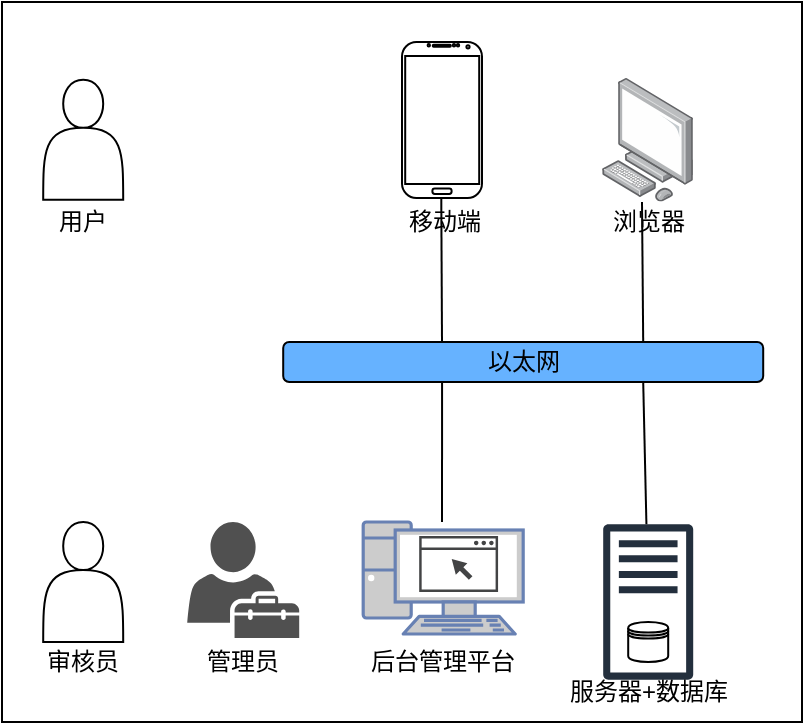<mxfile version="12.2.4" pages="1"><diagram id="JPK3xSyJdkqqFuRVdxUF" name="第 1 页"><mxGraphModel dx="1085" dy="752" grid="1" gridSize="10" guides="1" tooltips="1" connect="1" arrows="1" fold="1" page="1" pageScale="1" pageWidth="1654" pageHeight="1169" math="0" shadow="0"><root><mxCell id="0"/><mxCell id="1" parent="0"/><mxCell id="-D6vZ_c1LeDEMA8SyyxT-34" value="" style="rounded=0;whiteSpace=wrap;html=1;strokeColor=#000000;fillColor=#FFFFFF;" parent="1" vertex="1"><mxGeometry x="20" y="20" width="400" height="360" as="geometry"/></mxCell><mxCell id="-D6vZ_c1LeDEMA8SyyxT-2" value="" style="shape=actor;whiteSpace=wrap;html=1;" parent="1" vertex="1"><mxGeometry x="40.6" y="58.9" width="40" height="60" as="geometry"/></mxCell><mxCell id="-D6vZ_c1LeDEMA8SyyxT-12" value="" style="verticalLabelPosition=bottom;verticalAlign=top;html=1;shadow=0;dashed=0;strokeWidth=1;shape=mxgraph.android.phone2;strokeColor=#000000;aspect=fixed;" parent="1" vertex="1"><mxGeometry x="220" y="40" width="40" height="78" as="geometry"/></mxCell><mxCell id="-D6vZ_c1LeDEMA8SyyxT-16" value="" style="group;aspect=fixed;" parent="1" vertex="1" connectable="0"><mxGeometry x="200.6" y="280" width="80" height="55.99" as="geometry"/></mxCell><mxCell id="-D6vZ_c1LeDEMA8SyyxT-15" value="" style="fontColor=#0066CC;verticalAlign=top;verticalLabelPosition=bottom;labelPosition=center;align=center;html=1;outlineConnect=0;fillColor=#CCCCCC;strokeColor=#6881B3;gradientColor=none;gradientDirection=north;strokeWidth=2;shape=mxgraph.networks.pc;aspect=fixed;" parent="-D6vZ_c1LeDEMA8SyyxT-16" vertex="1"><mxGeometry width="79.995" height="55.99" as="geometry"/></mxCell><mxCell id="-D6vZ_c1LeDEMA8SyyxT-14" value="" style="sketch=0;pointerEvents=1;shadow=0;dashed=0;html=1;strokeColor=none;fillColor=#434445;aspect=fixed;labelPosition=center;verticalLabelPosition=bottom;verticalAlign=top;align=center;outlineConnect=0;shape=mxgraph.vvd.web_browser;" parent="-D6vZ_c1LeDEMA8SyyxT-16" vertex="1"><mxGeometry x="27.997" y="6.999" width="39.438" height="27.995" as="geometry"/></mxCell><mxCell id="-D6vZ_c1LeDEMA8SyyxT-17" value="" style="points=[];aspect=fixed;html=1;align=center;shadow=0;dashed=0;image;image=img/lib/allied_telesis/computer_and_terminals/Personal_Computer.svg;" parent="1" vertex="1"><mxGeometry x="320" y="58" width="45.6" height="61.8" as="geometry"/></mxCell><mxCell id="-D6vZ_c1LeDEMA8SyyxT-18" value="以太网" style="rounded=1;whiteSpace=wrap;html=1;fillColor=#66B2FF;" parent="1" vertex="1"><mxGeometry x="160.6" y="190" width="240" height="20" as="geometry"/></mxCell><mxCell id="-D6vZ_c1LeDEMA8SyyxT-19" value="" style="shape=actor;whiteSpace=wrap;html=1;" parent="1" vertex="1"><mxGeometry x="40.6" y="280" width="40" height="60" as="geometry"/></mxCell><mxCell id="-D6vZ_c1LeDEMA8SyyxT-20" value="" style="sketch=0;pointerEvents=1;shadow=0;dashed=0;html=1;strokeColor=none;fillColor=#505050;labelPosition=center;verticalLabelPosition=bottom;verticalAlign=top;outlineConnect=0;align=center;shape=mxgraph.office.users.tenant_admin;" parent="1" vertex="1"><mxGeometry x="112.6" y="280" width="56" height="58" as="geometry"/></mxCell><mxCell id="-D6vZ_c1LeDEMA8SyyxT-21" value="" style="group" parent="1" vertex="1" connectable="0"><mxGeometry x="320.6" y="280" width="45" height="80" as="geometry"/></mxCell><mxCell id="-D6vZ_c1LeDEMA8SyyxT-10" value="" style="sketch=0;outlineConnect=0;fontColor=#232F3E;gradientColor=none;fillColor=#232F3D;strokeColor=none;dashed=0;verticalLabelPosition=bottom;verticalAlign=top;align=center;html=1;fontSize=12;fontStyle=0;pointerEvents=1;shape=mxgraph.aws4.traditional_server;" parent="-D6vZ_c1LeDEMA8SyyxT-21" vertex="1"><mxGeometry width="45" height="80" as="geometry"/></mxCell><mxCell id="-D6vZ_c1LeDEMA8SyyxT-11" value="" style="shape=datastore;whiteSpace=wrap;html=1;" parent="-D6vZ_c1LeDEMA8SyyxT-21" vertex="1"><mxGeometry x="12.5" y="50" width="20" height="20" as="geometry"/></mxCell><mxCell id="-D6vZ_c1LeDEMA8SyyxT-23" value="" style="endArrow=none;html=1;rounded=0;entryX=0.491;entryY=0.997;entryDx=0;entryDy=0;entryPerimeter=0;" parent="1" target="-D6vZ_c1LeDEMA8SyyxT-12" edge="1"><mxGeometry width="50" height="50" relative="1" as="geometry"><mxPoint x="240" y="190" as="sourcePoint"/><mxPoint x="280" y="150" as="targetPoint"/></mxGeometry></mxCell><mxCell id="-D6vZ_c1LeDEMA8SyyxT-24" value="" style="endArrow=none;html=1;rounded=0;entryX=0.75;entryY=0;entryDx=0;entryDy=0;" parent="1" target="-D6vZ_c1LeDEMA8SyyxT-18" edge="1"><mxGeometry width="50" height="50" relative="1" as="geometry"><mxPoint x="340" y="120" as="sourcePoint"/><mxPoint x="340" y="130" as="targetPoint"/></mxGeometry></mxCell><mxCell id="-D6vZ_c1LeDEMA8SyyxT-25" value="" style="endArrow=none;html=1;rounded=0;entryX=0.75;entryY=1;entryDx=0;entryDy=0;" parent="1" source="-D6vZ_c1LeDEMA8SyyxT-10" target="-D6vZ_c1LeDEMA8SyyxT-18" edge="1"><mxGeometry width="50" height="50" relative="1" as="geometry"><mxPoint x="310" y="290" as="sourcePoint"/><mxPoint x="360" y="240" as="targetPoint"/></mxGeometry></mxCell><mxCell id="-D6vZ_c1LeDEMA8SyyxT-26" value="" style="endArrow=none;html=1;rounded=0;entryX=0.331;entryY=1.005;entryDx=0;entryDy=0;entryPerimeter=0;" parent="1" target="-D6vZ_c1LeDEMA8SyyxT-18" edge="1"><mxGeometry width="50" height="50" relative="1" as="geometry"><mxPoint x="240" y="280" as="sourcePoint"/><mxPoint x="290" y="220" as="targetPoint"/></mxGeometry></mxCell><mxCell id="-D6vZ_c1LeDEMA8SyyxT-27" value="用户" style="text;html=1;align=center;verticalAlign=middle;resizable=0;points=[];autosize=1;strokeColor=none;fillColor=none;" parent="1" vertex="1"><mxGeometry x="35" y="115" width="50" height="30" as="geometry"/></mxCell><mxCell id="-D6vZ_c1LeDEMA8SyyxT-28" value="移动端" style="text;html=1;align=center;verticalAlign=middle;resizable=0;points=[];autosize=1;strokeColor=none;fillColor=none;" parent="1" vertex="1"><mxGeometry x="210.6" y="115" width="60" height="30" as="geometry"/></mxCell><mxCell id="-D6vZ_c1LeDEMA8SyyxT-29" value="浏览器" style="text;html=1;align=center;verticalAlign=middle;resizable=0;points=[];autosize=1;strokeColor=none;fillColor=none;" parent="1" vertex="1"><mxGeometry x="312.8" y="115" width="60" height="30" as="geometry"/></mxCell><mxCell id="-D6vZ_c1LeDEMA8SyyxT-30" value="审核员" style="text;html=1;align=center;verticalAlign=middle;resizable=0;points=[];autosize=1;strokeColor=none;fillColor=none;" parent="1" vertex="1"><mxGeometry x="30" y="335" width="60" height="30" as="geometry"/></mxCell><mxCell id="-D6vZ_c1LeDEMA8SyyxT-31" value="管理员" style="text;html=1;align=center;verticalAlign=middle;resizable=0;points=[];autosize=1;strokeColor=none;fillColor=none;" parent="1" vertex="1"><mxGeometry x="110" y="335" width="60" height="30" as="geometry"/></mxCell><mxCell id="-D6vZ_c1LeDEMA8SyyxT-32" value="后台管理平台" style="text;html=1;align=center;verticalAlign=middle;resizable=0;points=[];autosize=1;strokeColor=none;fillColor=none;" parent="1" vertex="1"><mxGeometry x="190" y="335" width="100" height="30" as="geometry"/></mxCell><mxCell id="-D6vZ_c1LeDEMA8SyyxT-33" value="服务器+数据库" style="text;html=1;align=center;verticalAlign=middle;resizable=0;points=[];autosize=1;strokeColor=none;fillColor=none;" parent="1" vertex="1"><mxGeometry x="292.8" y="350" width="100" height="30" as="geometry"/></mxCell></root></mxGraphModel></diagram></mxfile>